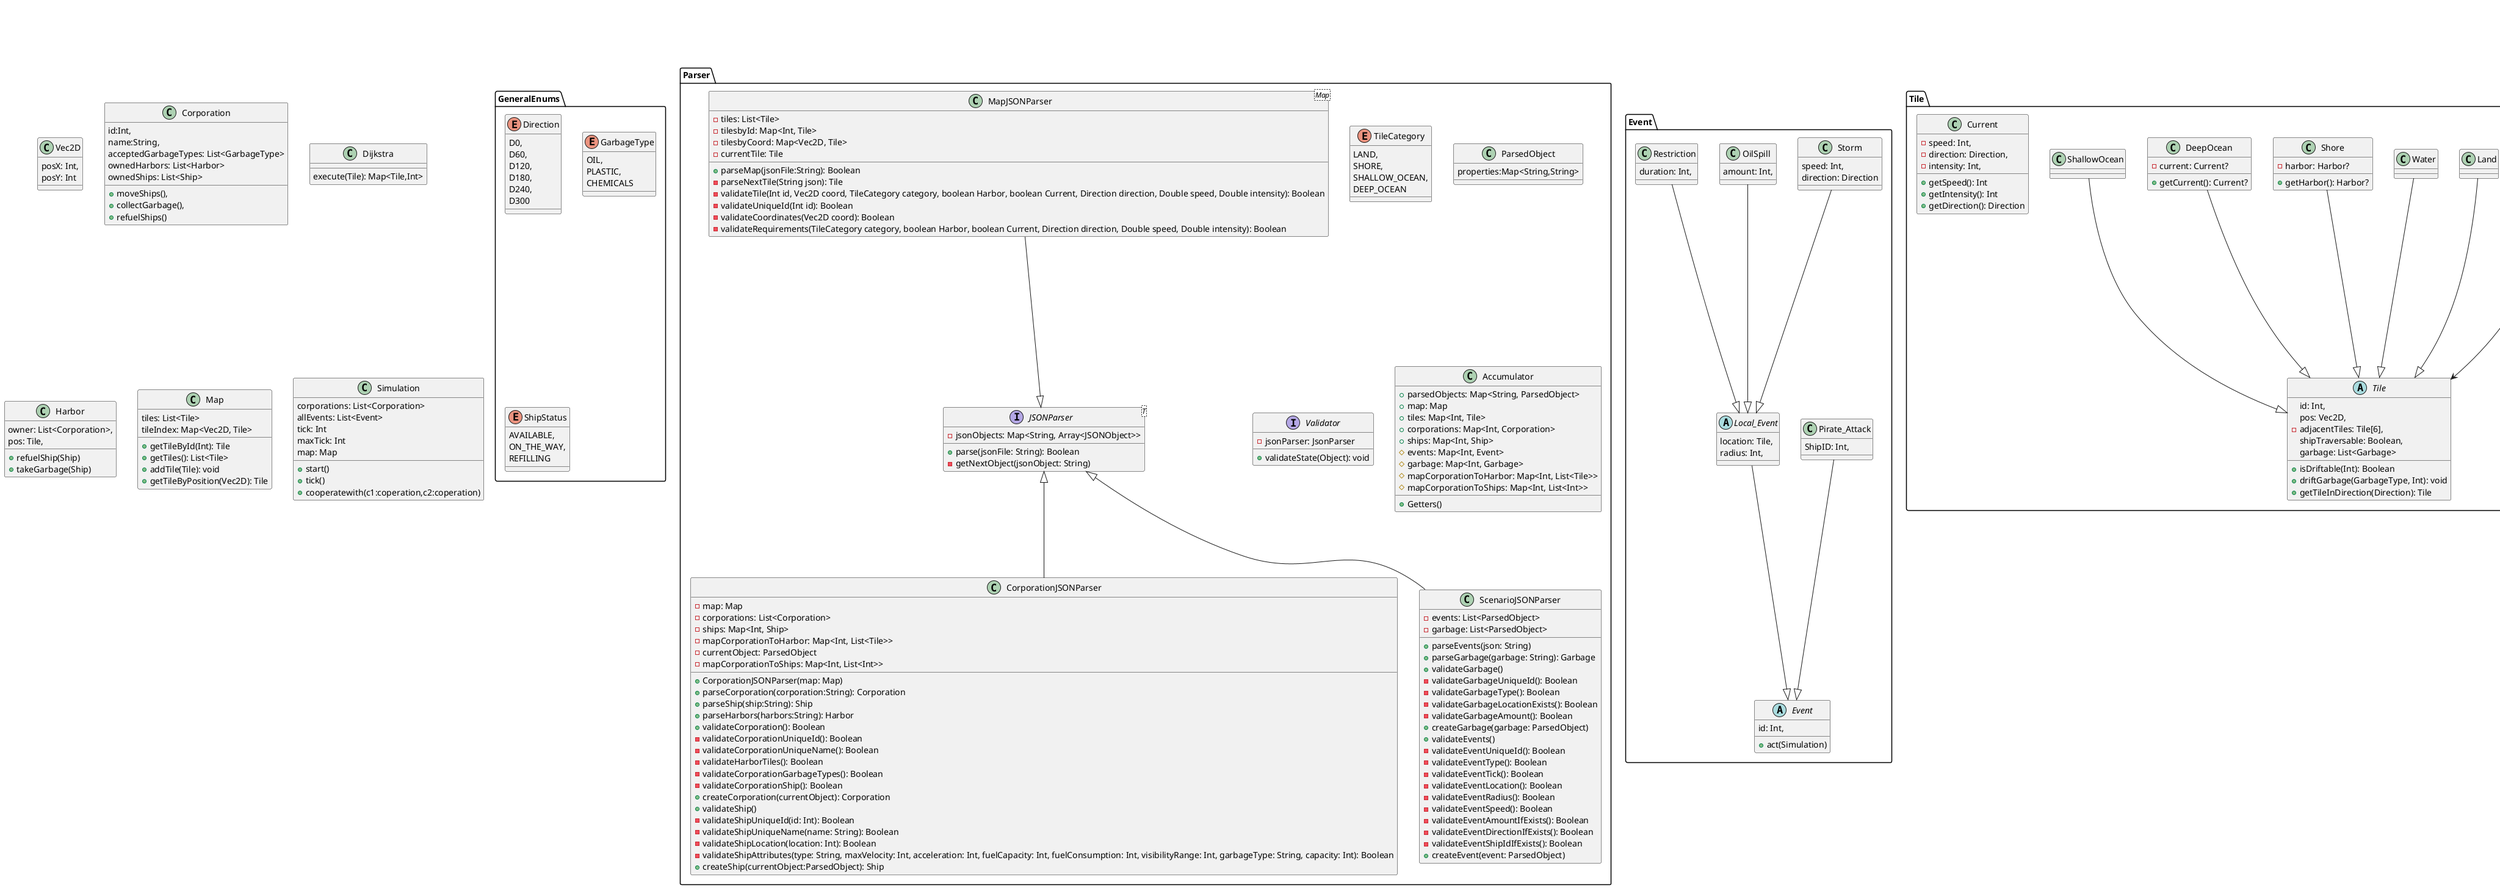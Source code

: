 @startuml
'General
package GeneralEnums{
  enum Direction{
    D0,
    D60,
    D120,
    D180,
    D240,
    D300
  }
  enum GarbageType{
    OIL,
    PLASTIC,
    CHEMICALS
  }
  enum ShipStatus{
    AVAILABLE,
    ON_THE_WAY,
    REFILLING
  }
}
class Vec2D{
  posX: Int,
  posY: Int
}
class Corporation {
  id:Int,
  name:String,
  acceptedGarbageTypes: List<GarbageType>
  ownedHarbors: List<Harbor>
  ownedShips: List<Ship>
  +moveShips(),
  +collectGarbage(),
  +refuelShips()
}
class Dijkstra{
  execute(Tile): Map<Tile,Int>
}
class Harbor {
  owner: List<Corporation>,
  pos: Tile,
  +refuelShip(Ship)
  +takeGarbage(Ship)
}

class Map {
  tiles: List<Tile>
  tileIndex: Map<Vec2D, Tile>
  +getTileById(Int): Tile
  +getTiles(): List<Tile>
  +addTile(Tile): void
  +getTileByPosition(Vec2D): Tile
}


class Simulation {
  corporations: List<Corporation>
  allEvents: List<Event>
  tick: Int
  maxTick: Int
  map: Map
  +start()
  +tick()
  +cooperatewith(c1:coperation,c2:coperation)
}
package Event{
  abstract class Event {
    id: Int,
    +act(Simulation)
  }
  Pirate_Attack --|> Event
  class Pirate_Attack {
    ShipID: Int,
  }
  Local_Event --|> Event
  abstract class Local_Event {
    location: Tile,
    radius: Int,
  }
  Storm --|> Local_Event
  class Storm {
    speed: Int,
    direction: Direction
  }
  OilSpill --|> Local_Event
  class OilSpill {
    amount: Int,
  }
  Restriction --|> Local_Event
  class Restriction {
    duration: Int,
  }
}
package Parser {
  enum TileCategory {
    LAND,
    SHORE,
    SHALLOW_OCEAN,
    DEEP_OCEAN
  }
  class ParsedObject {
    properties:Map<String,String>
  }
  interface Validator {
    -jsonParser: JsonParser
    ' Throws an exception if the object is not valid
    +validateState(Object): void
  }
  interface JSONParser<T>{
    -jsonObjects: Map<String, Array<JSONObject>>
    +parse(jsonFile: String): Boolean
    -getNextObject(jsonObject: String)
  }
  MapJSONParser --|> JSONParser
  class MapJSONParser<Map> {
    -tiles: List<Tile>
    -tilesbyId: Map<Int, Tile>
    -tilesbyCoord: Map<Vec2D, Tile>
    -currentTile: Tile
    +parseMap(jsonFile:String): Boolean
    -parseNextTile(String json): Tile
    -validateTile(Int id, Vec2D coord, TileCategory category, boolean Harbor, boolean Current, Direction direction, Double speed, Double intensity): Boolean
    -validateUniqueId(Int id): Boolean
    -validateCoordinates(Vec2D coord): Boolean
    -validateRequirements(TileCategory category, boolean Harbor, boolean Current, Direction direction, Double speed, Double intensity): Boolean

  }

  class CorporationJSONParser{
    -map: Map
    -corporations: List<Corporation>
    -ships: Map<Int, Ship>
    -mapCorporationToHarbor: Map<Int, List<Tile>>
    -currentObject: ParsedObject
    -mapCorporationToShips: Map<Int, List<Int>>

    +CorporationJSONParser(map: Map)
    +parseCorporation(corporation:String): Corporation
    +parseShip(ship:String): Ship
    +parseHarbors(harbors:String): Harbor
    +validateCorporation(): Boolean
    -validateCorporationUniqueId(): Boolean
    -validateCorporationUniqueName(): Boolean
    -validateHarborTiles(): Boolean
    -validateCorporationGarbageTypes(): Boolean
    -validateCorporationShip(): Boolean
    +createCorporation(currentObject): Corporation
    +validateShip()
    -validateShipUniqueId(id: Int): Boolean
    -validateShipUniqueName(name: String): Boolean
    -validateShipLocation(location: Int): Boolean
    -validateShipAttributes(type: String, maxVelocity: Int, acceleration: Int, fuelCapacity: Int, fuelConsumption: Int, visibilityRange: Int, garbageType: String, capacity: Int): Boolean
    +createShip(currentObject:ParsedObject): Ship
  }

  class ScenarioJSONParser{
    -events: List<ParsedObject>
    -garbage: List<ParsedObject>
    +parseEvents(json: String)
    +parseGarbage(garbage: String): Garbage
    +validateGarbage()
    -validateGarbageUniqueId(): Boolean
    -validateGarbageType(): Boolean
    -validateGarbageLocationExists(): Boolean
    -validateGarbageAmount(): Boolean
    +createGarbage(garbage: ParsedObject)
    +validateEvents()
    -validateEventUniqueId(): Boolean
    -validateEventType(): Boolean
    -validateEventTick(): Boolean
    -validateEventLocation(): Boolean
    -validateEventRadius(): Boolean
    -validateEventSpeed(): Boolean
    -validateEventAmountIfExists(): Boolean
    -validateEventDirectionIfExists(): Boolean
    -validateEventShipIdIfExists(): Boolean
    +createEvent(event: ParsedObject)
  }

  JSONParser <|-- CorporationJSONParser
  JSONParser <|-- ScenarioJSONParser
  class Accumulator {
    +parsedObjects: Map<String, ParsedObject>
    +map: Map
    +tiles: Map<Int, Tile>
    +corporations: Map<Int, Corporation>
    +ships: Map<Int, Ship>
    #events: Map<Int, Event>
    #garbage: Map<Int, Garbage>
    #mapCorporationToHarbor: Map<Int, List<Tile>>
    #mapCorporationToShips: Map<Int, List<Int>>
    +Getters()
  }
}
'Tiles

package Tile{
  abstract class Tile{
    id: Int,
    pos: Vec2D,
    -adjacentTiles: Tile[6],
    shipTraversable: Boolean,
    garbage: List<Garbage>
    +isDriftable(Int): Boolean
    +driftGarbage(GarbageType, Int): void
    +getTileInDirection(Direction): Tile
  }

  class Garbage {
    id: Int,
    amount: Int,
    type: GarbageType,
    +drift(Tile)
  }

  Garbage --> Tile

  Land --|> Tile
  Water --|> Tile

  Shore --|> Tile
  DeepOcean --|> Tile
  ShallowOcean --|> Tile

  class Current {
    -speed: Int,
    -direction: Direction,
    -intensity: Int,
    +getSpeed(): Int
    +getIntensity(): Int
    +getDirection(): Direction
  }
  class Land{
  }
  class Shore{
    -harbor: Harbor?
    +getHarbor(): Harbor?
  }
  class ShallowOcean{}
  class DeepOcean{
    -current: Current?
    +getCurrent(): Current?
  }

}
'Ships
package Ship{
  abstract class Ship {
    id: Int,
    name: String,
    owner: Corporation,
    pos: Tile,
    dir: Direction,
    maxVelocity: Int,
    acceleration: Int,
    fuelCapacity: Int,
    fuelConsumption: Int,
    visibleRange: Int,
    -destinationTile: Tile,
    +navigateTo(Tile)
    +refuel()
    +getTilesWithGarbageInFoV(): List<Tile>
    +drift()
  }

  ScoutingShip --|> Ship
  CoordinatingShip --|> Ship
  CollectingShip --|> Ship

  class ScoutingShip{
  }
  class CoordinatingShip{
  }
  class CollectingShip{
    garbageType: GarbageType
    garbageCapacity: Int,
    garbageLoad: Int,
  }
}
package Logger{
  class Logger{
    -writer: PrintWriter = new PrintWriter(System.out)
    +logInitializationInfoSuccess(filename:String)
    +logInitializationInfoFail(filename:String)
    +logSimulationStarted()
    +logSimulationEnded()
    +logSimulationTick(tick:Int)
    +logCorporationStartMoveShips(corporationId:Int)
    +logShipMovement(shipId:Int,speed:Int,tileId:Int)
    +logCorporationStartCollectGarbage(corporateId)
    +logGarbageCollectionByShip(shipId:Int,garbageType:GarbageType,garbageId:Int)
    +logCorporationCooperationStart(corporationId:Int)
    +logCooperationBetweenCorporations(corporationId:Int, otherCorporationId: Int, shipId:Int, cooperatedShipId: Int)
    +logCorporationRefueling(corporationId:Int)
    +logRefuelingShip(shipId:Int, tileId: Int)
    +logUnloadShip(shipId:Int, amount:Int, garbageType:GarbageType, tileId:Int)
    +logCorporationFinishedActions(corporationId:Int)
    +logCurrentDriftGarbage(garbageType:GarbageType, garbageId:Int, amount:Int, startTileId:Int, endTileId:Int)
    +logCurrentDriftShip(shipId:Int,startTileId:Int, endTileId:Int)
    +logEventStart(eventId:Int,eventType:EventType)
    +logSimulationStatisticsCalculated()
    +logSimulationStatistics()
  }
}
@enduml